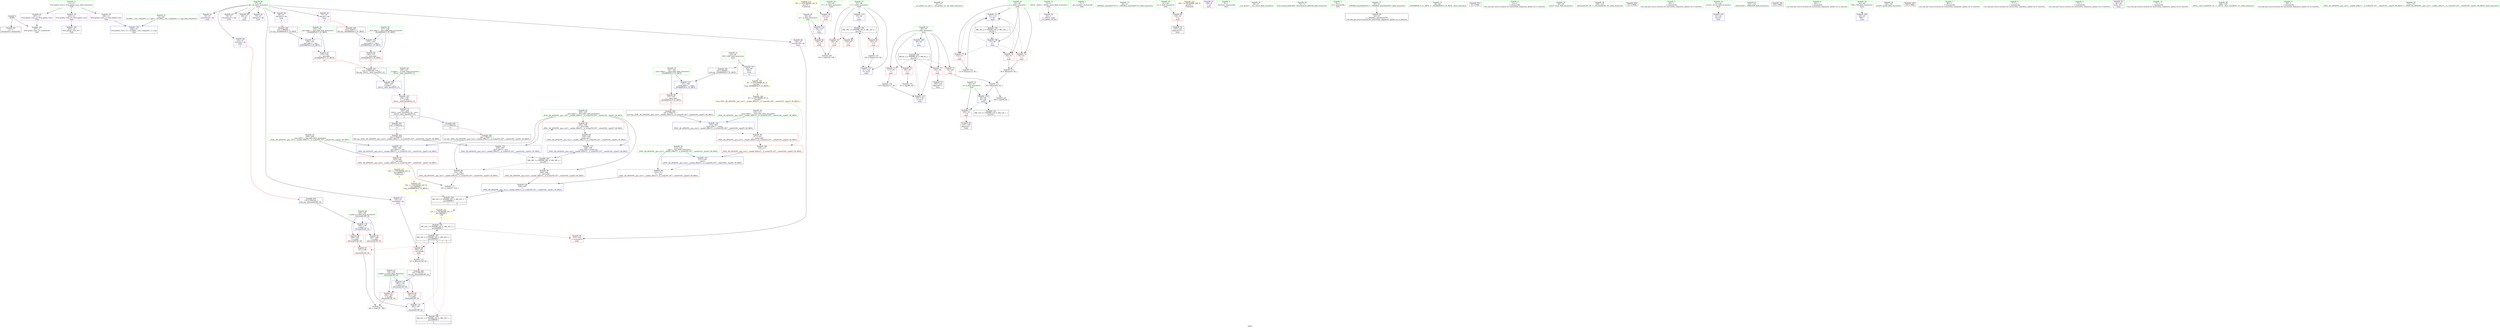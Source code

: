 digraph "SVFG" {
	label="SVFG";

	Node0x555bc9204d30 [shape=record,color=grey,label="{NodeID: 0\nNullPtr}"];
	Node0x555bc9204d30 -> Node0x555bc921e8a0[style=solid];
	Node0x555bc9204d30 -> Node0x555bc921e770[style=solid];
	Node0x555bc9241ae0 [shape=record,color=black,label="{NodeID: 263\n204 = PHI(171, )\n1st arg _ZSt8__fill_aIPiiEN9__gnu_cxx11__enable_ifIXsr11__is_scalarIT0_EE7__valueEvE6__typeET_S6_RKS3_ }"];
	Node0x555bc9241ae0 -> Node0x555bc9223770[style=solid];
	Node0x555bc9227010 [shape=record,color=grey,label="{NodeID: 180\n130 = cmp(128, 129, )\n}"];
	Node0x555bc921e160 [shape=record,color=red,label="{NodeID: 97\n222\<--208\n\<--__last.addr\n_ZSt8__fill_aIPiiEN9__gnu_cxx11__enable_ifIXsr11__is_scalarIT0_EE7__valueEvE6__typeET_S6_RKS3_\n}"];
	Node0x555bc921e160 -> Node0x555bc9226b90[style=solid];
	Node0x555bc921ba70 [shape=record,color=green,label="{NodeID: 14\n16\<--17\n__cxx_global_var_init\<--__cxx_global_var_init_field_insensitive\n}"];
	Node0x555bc9221ab0 [shape=record,color=yellow,style=double,label="{NodeID: 194\n6V_1 = ENCHI(MR_6V_0)\npts\{46 \}\nFun[_ZSt4fillIPiiEvT_S1_RKT0_]|{<s0>11}}"];
	Node0x555bc9221ab0:s0 -> Node0x555bc9221e30[style=dashed,color=red];
	Node0x555bc921dd30 [shape=record,color=blue,label="{NodeID: 111\n51\<--113\nj\<--inc\nmain\n}"];
	Node0x555bc921dd30 -> Node0x555bc921feb0[style=dashed];
	Node0x555bc921dd30 -> Node0x555bc921ff80[style=dashed];
	Node0x555bc921dd30 -> Node0x555bc9220050[style=dashed];
	Node0x555bc921dd30 -> Node0x555bc921dd30[style=dashed];
	Node0x555bc921dd30 -> Node0x555bc922f4a0[style=dashed];
	Node0x555bc921c6c0 [shape=record,color=green,label="{NodeID: 28\n59\<--60\n_b\<--_b_field_insensitive\nmain\n}"];
	Node0x555bc921c6c0 -> Node0x555bc9220530[style=solid];
	Node0x555bc921c6c0 -> Node0x555bc921dfa0[style=solid];
	Node0x555bc9223910 [shape=record,color=blue,label="{NodeID: 125\n212\<--218\n__tmp\<--\n_ZSt8__fill_aIPiiEN9__gnu_cxx11__enable_ifIXsr11__is_scalarIT0_EE7__valueEvE6__typeET_S6_RKS3_\n}"];
	Node0x555bc9223910 -> Node0x555bc921e300[style=dashed];
	Node0x555bc921d370 [shape=record,color=green,label="{NodeID: 42\n206\<--207\n__first.addr\<--__first.addr_field_insensitive\n_ZSt8__fill_aIPiiEN9__gnu_cxx11__enable_ifIXsr11__is_scalarIT0_EE7__valueEvE6__typeET_S6_RKS3_\n}"];
	Node0x555bc921d370 -> Node0x555bc9220ef0[style=solid];
	Node0x555bc921d370 -> Node0x555bc9220fc0[style=solid];
	Node0x555bc921d370 -> Node0x555bc921e090[style=solid];
	Node0x555bc921d370 -> Node0x555bc92236a0[style=solid];
	Node0x555bc921d370 -> Node0x555bc9223ab0[style=solid];
	Node0x555bc921ef80 [shape=record,color=purple,label="{NodeID: 56\n22\<--4\n\<--_ZStL8__ioinit\n__cxx_global_var_init\n}"];
	Node0x555bc921fb70 [shape=record,color=red,label="{NodeID: 70\n86\<--49\n\<--i\nmain\n}"];
	Node0x555bc921fb70 -> Node0x555bc9226d10[style=solid];
	Node0x555bc92206d0 [shape=record,color=red,label="{NodeID: 84\n106\<--105\n\<--arrayidx8\nmain\n}"];
	Node0x555bc92206d0 -> Node0x555bc9226410[style=solid];
	Node0x555bc921a6a0 [shape=record,color=green,label="{NodeID: 1\n7\<--1\n__dso_handle\<--dummyObj\nGlob }"];
	Node0x555bc9241c20 [shape=record,color=black,label="{NodeID: 264\n205 = PHI(172, )\n2nd arg _ZSt8__fill_aIPiiEN9__gnu_cxx11__enable_ifIXsr11__is_scalarIT0_EE7__valueEvE6__typeET_S6_RKS3_ }"];
	Node0x555bc9241c20 -> Node0x555bc9223840[style=solid];
	Node0x555bc9227190 [shape=record,color=grey,label="{NodeID: 181\n98 = cmp(96, 66, )\n}"];
	Node0x555bc921e230 [shape=record,color=red,label="{NodeID: 98\n217\<--210\n\<--__value.addr\n_ZSt8__fill_aIPiiEN9__gnu_cxx11__enable_ifIXsr11__is_scalarIT0_EE7__valueEvE6__typeET_S6_RKS3_\n}"];
	Node0x555bc921e230 -> Node0x555bc921e3d0[style=solid];
	Node0x555bc921bb70 [shape=record,color=green,label="{NodeID: 15\n20\<--21\n_ZNSt8ios_base4InitC1Ev\<--_ZNSt8ios_base4InitC1Ev_field_insensitive\n}"];
	Node0x555bc921de00 [shape=record,color=blue,label="{NodeID: 112\n49\<--118\ni\<--inc11\nmain\n}"];
	Node0x555bc921de00 -> Node0x555bc922efa0[style=dashed];
	Node0x555bc921c790 [shape=record,color=green,label="{NodeID: 29\n61\<--62\nn\<--n_field_insensitive\nmain\n}"];
	Node0x555bc921c790 -> Node0x555bc9220600[style=solid];
	Node0x555bc92239e0 [shape=record,color=blue,label="{NodeID: 126\n226\<--225\n\<--\n_ZSt8__fill_aIPiiEN9__gnu_cxx11__enable_ifIXsr11__is_scalarIT0_EE7__valueEvE6__typeET_S6_RKS3_\n}"];
	Node0x555bc92239e0 -> Node0x555bc922d6a0[style=dashed];
	Node0x555bc921d440 [shape=record,color=green,label="{NodeID: 43\n208\<--209\n__last.addr\<--__last.addr_field_insensitive\n_ZSt8__fill_aIPiiEN9__gnu_cxx11__enable_ifIXsr11__is_scalarIT0_EE7__valueEvE6__typeET_S6_RKS3_\n}"];
	Node0x555bc921d440 -> Node0x555bc921e160[style=solid];
	Node0x555bc921d440 -> Node0x555bc9223770[style=solid];
	Node0x555bc921f050 [shape=record,color=purple,label="{NodeID: 57\n138\<--9\n\<--.str\nmain\n}"];
	Node0x555bc921fc40 [shape=record,color=red,label="{NodeID: 71\n92\<--49\n\<--i\nmain\n}"];
	Node0x555bc921fc40 -> Node0x555bc9226290[style=solid];
	Node0x555bc92207a0 [shape=record,color=red,label="{NodeID: 85\n137\<--136\n\<--arrayidx18\nmain\n}"];
	Node0x555bc921ab70 [shape=record,color=green,label="{NodeID: 2\n8\<--1\n_ZSt3cin\<--dummyObj\nGlob }"];
	Node0x555bc9241d60 [shape=record,color=black,label="{NodeID: 265\n178 = PHI(102, )\n0th arg _Z4cminIiEvRT_S0_ }"];
	Node0x555bc9241d60 -> Node0x555bc9223430[style=solid];
	Node0x555bc922cca0 [shape=record,color=black,label="{NodeID: 182\nMR_16V_3 = PHI(MR_16V_4, MR_16V_2, )\npts\{58 \}\n}"];
	Node0x555bc922cca0 -> Node0x555bc92202c0[style=dashed];
	Node0x555bc922cca0 -> Node0x555bc9220390[style=dashed];
	Node0x555bc922cca0 -> Node0x555bc9220460[style=dashed];
	Node0x555bc922cca0 -> Node0x555bc92230f0[style=dashed];
	Node0x555bc921e300 [shape=record,color=red,label="{NodeID: 99\n225\<--212\n\<--__tmp\n_ZSt8__fill_aIPiiEN9__gnu_cxx11__enable_ifIXsr11__is_scalarIT0_EE7__valueEvE6__typeET_S6_RKS3_\n}"];
	Node0x555bc921e300 -> Node0x555bc92239e0[style=solid];
	Node0x555bc921bc70 [shape=record,color=green,label="{NodeID: 16\n26\<--27\n__cxa_atexit\<--__cxa_atexit_field_insensitive\n}"];
	Node0x555bc921ded0 [shape=record,color=blue,label="{NodeID: 113\n57\<--90\nT\<--\nmain\n}"];
	Node0x555bc921ded0 -> Node0x555bc922cca0[style=dashed];
	Node0x555bc921c860 [shape=record,color=green,label="{NodeID: 30\n74\<--75\nllvm.memset.p0i8.i64\<--llvm.memset.p0i8.i64_field_insensitive\n}"];
	Node0x555bc9223ab0 [shape=record,color=blue,label="{NodeID: 127\n206\<--230\n__first.addr\<--incdec.ptr\n_ZSt8__fill_aIPiiEN9__gnu_cxx11__enable_ifIXsr11__is_scalarIT0_EE7__valueEvE6__typeET_S6_RKS3_\n}"];
	Node0x555bc9223ab0 -> Node0x555bc922d1a0[style=dashed];
	Node0x555bc921d510 [shape=record,color=green,label="{NodeID: 44\n210\<--211\n__value.addr\<--__value.addr_field_insensitive\n_ZSt8__fill_aIPiiEN9__gnu_cxx11__enable_ifIXsr11__is_scalarIT0_EE7__valueEvE6__typeET_S6_RKS3_\n}"];
	Node0x555bc921d510 -> Node0x555bc921e230[style=solid];
	Node0x555bc921d510 -> Node0x555bc9223840[style=solid];
	Node0x555bc921f120 [shape=record,color=purple,label="{NodeID: 58\n245\<--11\nllvm.global_ctors_0\<--llvm.global_ctors\nGlob }"];
	Node0x555bc921f120 -> Node0x555bc921e570[style=solid];
	Node0x555bc921fd10 [shape=record,color=red,label="{NodeID: 72\n103\<--49\n\<--i\nmain\n}"];
	Node0x555bc921fd10 -> Node0x555bc921ed10[style=solid];
	Node0x555bc92367f0 [shape=record,color=yellow,style=double,label="{NodeID: 252\n22V_2 = CSCHI(MR_22V_1)\npts\{480000 \}\nCS[]|{<s0>4}}"];
	Node0x555bc92367f0:s0 -> Node0x555bc92214a0[style=dashed,color=blue];
	Node0x555bc9220870 [shape=record,color=red,label="{NodeID: 86\n166\<--157\n\<--__first.addr\n_ZSt4fillIPiiEvT_S1_RKT0_\n|{<s0>9}}"];
	Node0x555bc9220870:s0 -> Node0x555bc9241fe0[style=solid,color=red];
	Node0x555bc921a960 [shape=record,color=green,label="{NodeID: 3\n9\<--1\n.str\<--dummyObj\nGlob }"];
	Node0x555bc9241ea0 [shape=record,color=black,label="{NodeID: 266\n179 = PHI(107, )\n1st arg _Z4cminIiEvRT_S0_ }"];
	Node0x555bc9241ea0 -> Node0x555bc9223500[style=solid];
	Node0x555bc922d1a0 [shape=record,color=black,label="{NodeID: 183\nMR_38V_3 = PHI(MR_38V_4, MR_38V_2, )\npts\{207 \}\n}"];
	Node0x555bc922d1a0 -> Node0x555bc9220ef0[style=dashed];
	Node0x555bc922d1a0 -> Node0x555bc9220fc0[style=dashed];
	Node0x555bc922d1a0 -> Node0x555bc921e090[style=dashed];
	Node0x555bc922d1a0 -> Node0x555bc9223ab0[style=dashed];
	Node0x555bc921e3d0 [shape=record,color=red,label="{NodeID: 100\n218\<--217\n\<--\n_ZSt8__fill_aIPiiEN9__gnu_cxx11__enable_ifIXsr11__is_scalarIT0_EE7__valueEvE6__typeET_S6_RKS3_\n}"];
	Node0x555bc921e3d0 -> Node0x555bc9223910[style=solid];
	Node0x555bc921bd70 [shape=record,color=green,label="{NodeID: 17\n25\<--31\n_ZNSt8ios_base4InitD1Ev\<--_ZNSt8ios_base4InitD1Ev_field_insensitive\n}"];
	Node0x555bc921bd70 -> Node0x555bc921e9a0[style=solid];
	Node0x555bc9221d50 [shape=record,color=yellow,style=double,label="{NodeID: 197\n22V_1 = ENCHI(MR_22V_0)\npts\{480000 \}\nFun[_ZSt4fillIPiiEvT_S1_RKT0_]|{<s0>11}}"];
	Node0x555bc9221d50:s0 -> Node0x555bc922d6a0[style=dashed,color=red];
	Node0x555bc921dfa0 [shape=record,color=blue,label="{NodeID: 114\n59\<--125\n_b\<--\nmain\n}"];
	Node0x555bc921dfa0 -> Node0x555bc9220530[style=dashed];
	Node0x555bc921c960 [shape=record,color=green,label="{NodeID: 31\n82\<--83\n_ZSt4fillIPiiEvT_S1_RKT0_\<--_ZSt4fillIPiiEvT_S1_RKT0__field_insensitive\n}"];
	Node0x555bc9223b80 [shape=record,color=blue,label="{NodeID: 128\n236\<--235\n__it.addr\<--__it\n_ZSt12__niter_baseIPiET_S1_\n}"];
	Node0x555bc9223b80 -> Node0x555bc921e4a0[style=dashed];
	Node0x555bc921d5e0 [shape=record,color=green,label="{NodeID: 45\n212\<--213\n__tmp\<--__tmp_field_insensitive\n_ZSt8__fill_aIPiiEN9__gnu_cxx11__enable_ifIXsr11__is_scalarIT0_EE7__valueEvE6__typeET_S6_RKS3_\n}"];
	Node0x555bc921d5e0 -> Node0x555bc921e300[style=solid];
	Node0x555bc921d5e0 -> Node0x555bc9223910[style=solid];
	Node0x555bc921f220 [shape=record,color=purple,label="{NodeID: 59\n246\<--11\nllvm.global_ctors_1\<--llvm.global_ctors\nGlob }"];
	Node0x555bc921f220 -> Node0x555bc921e670[style=solid];
	Node0x555bc921fde0 [shape=record,color=red,label="{NodeID: 73\n117\<--49\n\<--i\nmain\n}"];
	Node0x555bc921fde0 -> Node0x555bc9226a10[style=solid];
	Node0x555bc9240340 [shape=record,color=black,label="{NodeID: 253\n23 = PHI()\n}"];
	Node0x555bc9220940 [shape=record,color=red,label="{NodeID: 87\n170\<--159\n\<--__last.addr\n_ZSt4fillIPiiEvT_S1_RKT0_\n|{<s0>10}}"];
	Node0x555bc9220940:s0 -> Node0x555bc9241fe0[style=solid,color=red];
	Node0x555bc921a9f0 [shape=record,color=green,label="{NodeID: 4\n12\<--1\n\<--dummyObj\nCan only get source location for instruction, argument, global var or function.}"];
	Node0x555bc9241fe0 [shape=record,color=black,label="{NodeID: 267\n235 = PHI(166, 170, )\n0th arg _ZSt12__niter_baseIPiET_S1_ }"];
	Node0x555bc9241fe0 -> Node0x555bc9223b80[style=solid];
	Node0x555bc922d6a0 [shape=record,color=black,label="{NodeID: 184\nMR_22V_2 = PHI(MR_22V_3, MR_22V_1, )\npts\{480000 \}\n|{|<s1>11}}"];
	Node0x555bc922d6a0 -> Node0x555bc92239e0[style=dashed];
	Node0x555bc922d6a0:s1 -> Node0x555bc92367f0[style=dashed,color=blue];
	Node0x555bc921e4a0 [shape=record,color=red,label="{NodeID: 101\n239\<--236\n\<--__it.addr\n_ZSt12__niter_baseIPiET_S1_\n}"];
	Node0x555bc921e4a0 -> Node0x555bc921eeb0[style=solid];
	Node0x555bc921be70 [shape=record,color=green,label="{NodeID: 18\n38\<--39\nmain\<--main_field_insensitive\n}"];
	Node0x555bc9221e30 [shape=record,color=yellow,style=double,label="{NodeID: 198\n6V_1 = ENCHI(MR_6V_0)\npts\{46 \}\nFun[_ZSt8__fill_aIPiiEN9__gnu_cxx11__enable_ifIXsr11__is_scalarIT0_EE7__valueEvE6__typeET_S6_RKS3_]}"];
	Node0x555bc9221e30 -> Node0x555bc921e3d0[style=dashed];
	Node0x555bc92230f0 [shape=record,color=blue,label="{NodeID: 115\n57\<--144\nT\<--inc21\nmain\n}"];
	Node0x555bc92230f0 -> Node0x555bc922cca0[style=dashed];
	Node0x555bc921ca60 [shape=record,color=green,label="{NodeID: 32\n109\<--110\n_Z4cminIiEvRT_S0_\<--_Z4cminIiEvRT_S0__field_insensitive\n}"];
	Node0x555bc921d6b0 [shape=record,color=green,label="{NodeID: 46\n236\<--237\n__it.addr\<--__it.addr_field_insensitive\n_ZSt12__niter_baseIPiET_S1_\n}"];
	Node0x555bc921d6b0 -> Node0x555bc921e4a0[style=solid];
	Node0x555bc921d6b0 -> Node0x555bc9223b80[style=solid];
	Node0x555bc921f320 [shape=record,color=purple,label="{NodeID: 60\n247\<--11\nllvm.global_ctors_2\<--llvm.global_ctors\nGlob }"];
	Node0x555bc921f320 -> Node0x555bc921e770[style=solid];
	Node0x555bc921feb0 [shape=record,color=red,label="{NodeID: 74\n93\<--51\n\<--j\nmain\n}"];
	Node0x555bc921feb0 -> Node0x555bc9226590[style=solid];
	Node0x555bc923ef60 [shape=record,color=black,label="{NodeID: 254\n121 = PHI()\n}"];
	Node0x555bc9226290 [shape=record,color=grey,label="{NodeID: 171\n96 = Binary(92, 95, )\n}"];
	Node0x555bc9226290 -> Node0x555bc921dc60[style=solid];
	Node0x555bc9226290 -> Node0x555bc9227190[style=solid];
	Node0x555bc9220a10 [shape=record,color=red,label="{NodeID: 88\n172\<--161\n\<--__value.addr\n_ZSt4fillIPiiEvT_S1_RKT0_\n|{<s0>11}}"];
	Node0x555bc9220a10:s0 -> Node0x555bc9241c20[style=solid,color=red];
	Node0x555bc921b420 [shape=record,color=green,label="{NodeID: 5\n64\<--1\n\<--dummyObj\nCan only get source location for instruction, argument, global var or function.}"];
	Node0x555bc921e570 [shape=record,color=blue,label="{NodeID: 102\n245\<--12\nllvm.global_ctors_0\<--\nGlob }"];
	Node0x555bc921bf70 [shape=record,color=green,label="{NodeID: 19\n41\<--42\nretval\<--retval_field_insensitive\nmain\n}"];
	Node0x555bc921bf70 -> Node0x555bc921d850[style=solid];
	Node0x555bc92231c0 [shape=record,color=blue,label="{NodeID: 116\n157\<--154\n__first.addr\<--__first\n_ZSt4fillIPiiEvT_S1_RKT0_\n}"];
	Node0x555bc92231c0 -> Node0x555bc9220870[style=dashed];
	Node0x555bc921cb60 [shape=record,color=green,label="{NodeID: 33\n122\<--123\n_ZNSirsERi\<--_ZNSirsERi_field_insensitive\n}"];
	Node0x555bc9233820 [shape=record,color=yellow,style=double,label="{NodeID: 213\n14V_1 = ENCHI(MR_14V_0)\npts\{56 \}\nFun[main]}"];
	Node0x555bc9233820 -> Node0x555bc92201f0[style=dashed];
	Node0x555bc921d780 [shape=record,color=green,label="{NodeID: 47\n13\<--241\n_GLOBAL__sub_I_Anjupiter_3_1.cpp\<--_GLOBAL__sub_I_Anjupiter_3_1.cpp_field_insensitive\n}"];
	Node0x555bc921d780 -> Node0x555bc921e670[style=solid];
	Node0x555bc921f420 [shape=record,color=purple,label="{NodeID: 61\n76\<--47\narraydecay\<--dp\nmain\n}"];
	Node0x555bc921ff80 [shape=record,color=red,label="{NodeID: 75\n94\<--51\n\<--j\nmain\n}"];
	Node0x555bc921ff80 -> Node0x555bc9226590[style=solid];
	Node0x555bc923f060 [shape=record,color=black,label="{NodeID: 255\n132 = PHI()\n}"];
	Node0x555bc9226410 [shape=record,color=grey,label="{NodeID: 172\n107 = Binary(106, 90, )\n|{<s0>5}}"];
	Node0x555bc9226410:s0 -> Node0x555bc9241ea0[style=solid,color=red];
	Node0x555bc9220ae0 [shape=record,color=red,label="{NodeID: 89\n186\<--180\n\<--a.addr\n_Z4cminIiEvRT_S0_\n}"];
	Node0x555bc9220ae0 -> Node0x555bc9220e20[style=solid];
	Node0x555bc921b4b0 [shape=record,color=green,label="{NodeID: 6\n66\<--1\n\<--dummyObj\nCan only get source location for instruction, argument, global var or function.}"];
	Node0x555bc921e670 [shape=record,color=blue,label="{NodeID: 103\n246\<--13\nllvm.global_ctors_1\<--_GLOBAL__sub_I_Anjupiter_3_1.cpp\nGlob }"];
	Node0x555bc921c040 [shape=record,color=green,label="{NodeID: 20\n43\<--44\nMX\<--MX_field_insensitive\nmain\n}"];
	Node0x555bc921c040 -> Node0x555bc921d920[style=solid];
	Node0x555bc9223290 [shape=record,color=blue,label="{NodeID: 117\n159\<--155\n__last.addr\<--__last\n_ZSt4fillIPiiEvT_S1_RKT0_\n}"];
	Node0x555bc9223290 -> Node0x555bc9220940[style=dashed];
	Node0x555bc921cc60 [shape=record,color=green,label="{NodeID: 34\n140\<--141\nprintf\<--printf_field_insensitive\n}"];
	Node0x555bc921e8a0 [shape=record,color=black,label="{NodeID: 48\n2\<--3\ndummyVal\<--dummyVal\n}"];
	Node0x555bc921f4f0 [shape=record,color=purple,label="{NodeID: 62\n77\<--47\nadd.ptr\<--dp\nmain\n|{<s0>4}}"];
	Node0x555bc921f4f0:s0 -> Node0x555bc9241650[style=solid,color=red];
	Node0x555bc9220050 [shape=record,color=red,label="{NodeID: 76\n112\<--51\n\<--j\nmain\n}"];
	Node0x555bc9220050 -> Node0x555bc9226710[style=solid];
	Node0x555bc923f160 [shape=record,color=black,label="{NodeID: 256\n139 = PHI()\n}"];
	Node0x555bc9226590 [shape=record,color=grey,label="{NodeID: 173\n95 = Binary(93, 94, )\n}"];
	Node0x555bc9226590 -> Node0x555bc9226290[style=solid];
	Node0x555bc9220bb0 [shape=record,color=red,label="{NodeID: 90\n192\<--180\n\<--a.addr\n_Z4cminIiEvRT_S0_\n}"];
	Node0x555bc9220bb0 -> Node0x555bc92235d0[style=solid];
	Node0x555bc921b540 [shape=record,color=green,label="{NodeID: 7\n68\<--1\n\<--dummyObj\nCan only get source location for instruction, argument, global var or function.}"];
	Node0x555bc922e5a0 [shape=record,color=black,label="{NodeID: 187\nMR_22V_4 = PHI(MR_22V_5, MR_22V_3, )\npts\{480000 \}\n|{|<s2>5|<s3>5|<s4>5}}"];
	Node0x555bc922e5a0 -> Node0x555bc92206d0[style=dashed];
	Node0x555bc922e5a0 -> Node0x555bc92214a0[style=dashed];
	Node0x555bc922e5a0:s2 -> Node0x555bc9220e20[style=dashed,color=red];
	Node0x555bc922e5a0:s3 -> Node0x555bc92235d0[style=dashed,color=red];
	Node0x555bc922e5a0:s4 -> Node0x555bc922eaa0[style=dashed,color=red];
	Node0x555bc921e770 [shape=record,color=blue, style = dotted,label="{NodeID: 104\n247\<--3\nllvm.global_ctors_2\<--dummyVal\nGlob }"];
	Node0x555bc921c110 [shape=record,color=green,label="{NodeID: 21\n45\<--46\nINF\<--INF_field_insensitive\nmain\n|{|<s1>4}}"];
	Node0x555bc921c110 -> Node0x555bc921d9f0[style=solid];
	Node0x555bc921c110:s1 -> Node0x555bc9241860[style=solid,color=red];
	Node0x555bc9223360 [shape=record,color=blue,label="{NodeID: 118\n161\<--156\n__value.addr\<--__value\n_ZSt4fillIPiiEvT_S1_RKT0_\n}"];
	Node0x555bc9223360 -> Node0x555bc9220a10[style=dashed];
	Node0x555bc921cd60 [shape=record,color=green,label="{NodeID: 35\n157\<--158\n__first.addr\<--__first.addr_field_insensitive\n_ZSt4fillIPiiEvT_S1_RKT0_\n}"];
	Node0x555bc921cd60 -> Node0x555bc9220870[style=solid];
	Node0x555bc921cd60 -> Node0x555bc92231c0[style=solid];
	Node0x555bc921e9a0 [shape=record,color=black,label="{NodeID: 49\n24\<--25\n\<--_ZNSt8ios_base4InitD1Ev\nCan only get source location for instruction, argument, global var or function.}"];
	Node0x555bc921f5c0 [shape=record,color=purple,label="{NodeID: 63\n78\<--47\narraydecay1\<--dp\nmain\n}"];
	Node0x555bc9220120 [shape=record,color=red,label="{NodeID: 77\n100\<--53\n\<--k\nmain\n}"];
	Node0x555bc9220120 -> Node0x555bc921ec40[style=solid];
	Node0x555bc923f260 [shape=record,color=black,label="{NodeID: 257\n167 = PHI(234, )\n|{<s0>11}}"];
	Node0x555bc923f260:s0 -> Node0x555bc92419a0[style=solid,color=red];
	Node0x555bc9226710 [shape=record,color=grey,label="{NodeID: 174\n113 = Binary(112, 90, )\n}"];
	Node0x555bc9226710 -> Node0x555bc921dd30[style=solid];
	Node0x555bc9220c80 [shape=record,color=red,label="{NodeID: 91\n188\<--182\n\<--b.addr\n_Z4cminIiEvRT_S0_\n}"];
	Node0x555bc9220c80 -> Node0x555bc9226e90[style=solid];
	Node0x555bc921b5d0 [shape=record,color=green,label="{NodeID: 8\n71\<--1\n\<--dummyObj\nCan only get source location for instruction, argument, global var or function.}"];
	Node0x555bc922eaa0 [shape=record,color=black,label="{NodeID: 188\nMR_22V_3 = PHI(MR_22V_2, MR_22V_1, )\npts\{480000 \}\n|{<s0>5}}"];
	Node0x555bc922eaa0:s0 -> Node0x555bc922e5a0[style=dashed,color=blue];
	Node0x555bc921d850 [shape=record,color=blue,label="{NodeID: 105\n41\<--64\nretval\<--\nmain\n}"];
	Node0x555bc921c1e0 [shape=record,color=green,label="{NodeID: 22\n47\<--48\ndp\<--dp_field_insensitive\nmain\n}"];
	Node0x555bc921c1e0 -> Node0x555bc921eaa0[style=solid];
	Node0x555bc921c1e0 -> Node0x555bc921f420[style=solid];
	Node0x555bc921c1e0 -> Node0x555bc921f4f0[style=solid];
	Node0x555bc921c1e0 -> Node0x555bc921f5c0[style=solid];
	Node0x555bc921c1e0 -> Node0x555bc921f690[style=solid];
	Node0x555bc921c1e0 -> Node0x555bc921f760[style=solid];
	Node0x555bc921c1e0 -> Node0x555bc921f830[style=solid];
	Node0x555bc921c1e0 -> Node0x555bc921f900[style=solid];
	Node0x555bc921c1e0 -> Node0x555bc921f9d0[style=solid];
	Node0x555bc9223430 [shape=record,color=blue,label="{NodeID: 119\n180\<--178\na.addr\<--a\n_Z4cminIiEvRT_S0_\n}"];
	Node0x555bc9223430 -> Node0x555bc9220ae0[style=dashed];
	Node0x555bc9223430 -> Node0x555bc9220bb0[style=dashed];
	Node0x555bc921ce30 [shape=record,color=green,label="{NodeID: 36\n159\<--160\n__last.addr\<--__last.addr_field_insensitive\n_ZSt4fillIPiiEvT_S1_RKT0_\n}"];
	Node0x555bc921ce30 -> Node0x555bc9220940[style=solid];
	Node0x555bc921ce30 -> Node0x555bc9223290[style=solid];
	Node0x555bc9233ac0 [shape=record,color=yellow,style=double,label="{NodeID: 216\n20V_1 = ENCHI(MR_20V_0)\npts\{62 \}\nFun[main]}"];
	Node0x555bc9233ac0 -> Node0x555bc9220600[style=dashed];
	Node0x555bc921eaa0 [shape=record,color=black,label="{NodeID: 50\n69\<--47\n\<--dp\nmain\n}"];
	Node0x555bc921f690 [shape=record,color=purple,label="{NodeID: 64\n79\<--47\nadd.ptr2\<--dp\nmain\n}"];
	Node0x555bc92201f0 [shape=record,color=red,label="{NodeID: 78\n125\<--55\n\<--TC\nmain\n}"];
	Node0x555bc92201f0 -> Node0x555bc921dfa0[style=solid];
	Node0x555bc923f450 [shape=record,color=black,label="{NodeID: 258\n171 = PHI(234, )\n|{<s0>11}}"];
	Node0x555bc923f450:s0 -> Node0x555bc9241ae0[style=solid,color=red];
	Node0x555bc9226890 [shape=record,color=grey,label="{NodeID: 175\n144 = Binary(143, 90, )\n}"];
	Node0x555bc9226890 -> Node0x555bc92230f0[style=solid];
	Node0x555bc9220d50 [shape=record,color=red,label="{NodeID: 92\n191\<--182\n\<--b.addr\n_Z4cminIiEvRT_S0_\n}"];
	Node0x555bc9220d50 -> Node0x555bc92235d0[style=solid];
	Node0x555bc921b660 [shape=record,color=green,label="{NodeID: 9\n72\<--1\n\<--dummyObj\nCan only get source location for instruction, argument, global var or function.}"];
	Node0x555bc922efa0 [shape=record,color=black,label="{NodeID: 189\nMR_8V_3 = PHI(MR_8V_4, MR_8V_2, )\npts\{50 \}\n}"];
	Node0x555bc922efa0 -> Node0x555bc921fb70[style=dashed];
	Node0x555bc922efa0 -> Node0x555bc921fc40[style=dashed];
	Node0x555bc922efa0 -> Node0x555bc921fd10[style=dashed];
	Node0x555bc922efa0 -> Node0x555bc921fde0[style=dashed];
	Node0x555bc922efa0 -> Node0x555bc921de00[style=dashed];
	Node0x555bc921d920 [shape=record,color=blue,label="{NodeID: 106\n43\<--66\nMX\<--\nmain\n}"];
	Node0x555bc921c2b0 [shape=record,color=green,label="{NodeID: 23\n49\<--50\ni\<--i_field_insensitive\nmain\n}"];
	Node0x555bc921c2b0 -> Node0x555bc921fb70[style=solid];
	Node0x555bc921c2b0 -> Node0x555bc921fc40[style=solid];
	Node0x555bc921c2b0 -> Node0x555bc921fd10[style=solid];
	Node0x555bc921c2b0 -> Node0x555bc921fde0[style=solid];
	Node0x555bc921c2b0 -> Node0x555bc921dac0[style=solid];
	Node0x555bc921c2b0 -> Node0x555bc921de00[style=solid];
	Node0x555bc9223500 [shape=record,color=blue,label="{NodeID: 120\n182\<--179\nb.addr\<--b\n_Z4cminIiEvRT_S0_\n}"];
	Node0x555bc9223500 -> Node0x555bc9220c80[style=dashed];
	Node0x555bc9223500 -> Node0x555bc9220d50[style=dashed];
	Node0x555bc921cf00 [shape=record,color=green,label="{NodeID: 37\n161\<--162\n__value.addr\<--__value.addr_field_insensitive\n_ZSt4fillIPiiEvT_S1_RKT0_\n}"];
	Node0x555bc921cf00 -> Node0x555bc9220a10[style=solid];
	Node0x555bc921cf00 -> Node0x555bc9223360[style=solid];
	Node0x555bc9233ba0 [shape=record,color=yellow,style=double,label="{NodeID: 217\n22V_1 = ENCHI(MR_22V_0)\npts\{480000 \}\nFun[main]|{<s0>4}}"];
	Node0x555bc9233ba0:s0 -> Node0x555bc9221d50[style=dashed,color=red];
	Node0x555bc921eb70 [shape=record,color=black,label="{NodeID: 51\n40\<--64\nmain_ret\<--\nmain\n}"];
	Node0x555bc921f760 [shape=record,color=purple,label="{NodeID: 65\n80\<--47\nadd.ptr3\<--dp\nmain\n|{<s0>4}}"];
	Node0x555bc921f760:s0 -> Node0x555bc9241720[style=solid,color=red];
	Node0x555bc92202c0 [shape=record,color=red,label="{NodeID: 79\n128\<--57\n\<--T\nmain\n}"];
	Node0x555bc92202c0 -> Node0x555bc9227010[style=solid];
	Node0x555bc9241650 [shape=record,color=black,label="{NodeID: 259\n154 = PHI(77, )\n0th arg _ZSt4fillIPiiEvT_S1_RKT0_ }"];
	Node0x555bc9241650 -> Node0x555bc92231c0[style=solid];
	Node0x555bc9226a10 [shape=record,color=grey,label="{NodeID: 176\n118 = Binary(117, 90, )\n}"];
	Node0x555bc9226a10 -> Node0x555bc921de00[style=solid];
	Node0x555bc9220e20 [shape=record,color=red,label="{NodeID: 93\n187\<--186\n\<--\n_Z4cminIiEvRT_S0_\n}"];
	Node0x555bc9220e20 -> Node0x555bc9226e90[style=solid];
	Node0x555bc921b6f0 [shape=record,color=green,label="{NodeID: 10\n73\<--1\n\<--dummyObj\nCan only get source location for instruction, argument, global var or function.}"];
	Node0x555bc922f4a0 [shape=record,color=black,label="{NodeID: 190\nMR_10V_2 = PHI(MR_10V_4, MR_10V_1, )\npts\{52 \}\n}"];
	Node0x555bc922f4a0 -> Node0x555bc921db90[style=dashed];
	Node0x555bc921d9f0 [shape=record,color=blue,label="{NodeID: 107\n45\<--68\nINF\<--\nmain\n|{<s0>4}}"];
	Node0x555bc921d9f0:s0 -> Node0x555bc9221ab0[style=dashed,color=red];
	Node0x555bc921c380 [shape=record,color=green,label="{NodeID: 24\n51\<--52\nj\<--j_field_insensitive\nmain\n}"];
	Node0x555bc921c380 -> Node0x555bc921feb0[style=solid];
	Node0x555bc921c380 -> Node0x555bc921ff80[style=solid];
	Node0x555bc921c380 -> Node0x555bc9220050[style=solid];
	Node0x555bc921c380 -> Node0x555bc921db90[style=solid];
	Node0x555bc921c380 -> Node0x555bc921dd30[style=solid];
	Node0x555bc92235d0 [shape=record,color=blue,label="{NodeID: 121\n192\<--191\n\<--\n_Z4cminIiEvRT_S0_\n}"];
	Node0x555bc92235d0 -> Node0x555bc922eaa0[style=dashed];
	Node0x555bc921cfd0 [shape=record,color=green,label="{NodeID: 38\n168\<--169\n_ZSt12__niter_baseIPiET_S1_\<--_ZSt12__niter_baseIPiET_S1__field_insensitive\n}"];
	Node0x555bc921ec40 [shape=record,color=black,label="{NodeID: 52\n101\<--100\nidxprom\<--\nmain\n}"];
	Node0x555bc921f830 [shape=record,color=purple,label="{NodeID: 66\n102\<--47\narrayidx\<--dp\nmain\n|{<s0>5}}"];
	Node0x555bc921f830:s0 -> Node0x555bc9241d60[style=solid,color=red];
	Node0x555bc9220390 [shape=record,color=red,label="{NodeID: 80\n133\<--57\n\<--T\nmain\n}"];
	Node0x555bc9241720 [shape=record,color=black,label="{NodeID: 260\n155 = PHI(80, )\n1st arg _ZSt4fillIPiiEvT_S1_RKT0_ }"];
	Node0x555bc9241720 -> Node0x555bc9223290[style=solid];
	Node0x555bc9226b90 [shape=record,color=grey,label="{NodeID: 177\n223 = cmp(221, 222, )\n}"];
	Node0x555bc9220ef0 [shape=record,color=red,label="{NodeID: 94\n221\<--206\n\<--__first.addr\n_ZSt8__fill_aIPiiEN9__gnu_cxx11__enable_ifIXsr11__is_scalarIT0_EE7__valueEvE6__typeET_S6_RKS3_\n}"];
	Node0x555bc9220ef0 -> Node0x555bc9226b90[style=solid];
	Node0x555bc921b7b0 [shape=record,color=green,label="{NodeID: 11\n90\<--1\n\<--dummyObj\nCan only get source location for instruction, argument, global var or function.}"];
	Node0x555bc922f9a0 [shape=record,color=black,label="{NodeID: 191\nMR_12V_2 = PHI(MR_12V_4, MR_12V_1, )\npts\{54 \}\n}"];
	Node0x555bc922f9a0 -> Node0x555bc921dc60[style=dashed];
	Node0x555bc921dac0 [shape=record,color=blue,label="{NodeID: 108\n49\<--64\ni\<--\nmain\n}"];
	Node0x555bc921dac0 -> Node0x555bc922efa0[style=dashed];
	Node0x555bc921c450 [shape=record,color=green,label="{NodeID: 25\n53\<--54\nk\<--k_field_insensitive\nmain\n}"];
	Node0x555bc921c450 -> Node0x555bc9220120[style=solid];
	Node0x555bc921c450 -> Node0x555bc921dc60[style=solid];
	Node0x555bc92236a0 [shape=record,color=blue,label="{NodeID: 122\n206\<--203\n__first.addr\<--__first\n_ZSt8__fill_aIPiiEN9__gnu_cxx11__enable_ifIXsr11__is_scalarIT0_EE7__valueEvE6__typeET_S6_RKS3_\n}"];
	Node0x555bc92236a0 -> Node0x555bc922d1a0[style=dashed];
	Node0x555bc921d0d0 [shape=record,color=green,label="{NodeID: 39\n174\<--175\n_ZSt8__fill_aIPiiEN9__gnu_cxx11__enable_ifIXsr11__is_scalarIT0_EE7__valueEvE6__typeET_S6_RKS3_\<--_ZSt8__fill_aIPiiEN9__gnu_cxx11__enable_ifIXsr11__is_scalarIT0_EE7__valueEvE6__typeET_S6_RKS3__field_insensitive\n}"];
	Node0x555bc921ed10 [shape=record,color=black,label="{NodeID: 53\n104\<--103\nidxprom7\<--\nmain\n}"];
	Node0x555bc921f900 [shape=record,color=purple,label="{NodeID: 67\n105\<--47\narrayidx8\<--dp\nmain\n}"];
	Node0x555bc921f900 -> Node0x555bc92206d0[style=solid];
	Node0x555bc9220460 [shape=record,color=red,label="{NodeID: 81\n143\<--57\n\<--T\nmain\n}"];
	Node0x555bc9220460 -> Node0x555bc9226890[style=solid];
	Node0x555bc9241860 [shape=record,color=black,label="{NodeID: 261\n156 = PHI(45, )\n2nd arg _ZSt4fillIPiiEvT_S1_RKT0_ }"];
	Node0x555bc9241860 -> Node0x555bc9223360[style=solid];
	Node0x555bc9226d10 [shape=record,color=grey,label="{NodeID: 178\n87 = cmp(86, 66, )\n}"];
	Node0x555bc9220fc0 [shape=record,color=red,label="{NodeID: 95\n226\<--206\n\<--__first.addr\n_ZSt8__fill_aIPiiEN9__gnu_cxx11__enable_ifIXsr11__is_scalarIT0_EE7__valueEvE6__typeET_S6_RKS3_\n}"];
	Node0x555bc9220fc0 -> Node0x555bc92239e0[style=solid];
	Node0x555bc921b870 [shape=record,color=green,label="{NodeID: 12\n4\<--6\n_ZStL8__ioinit\<--_ZStL8__ioinit_field_insensitive\nGlob }"];
	Node0x555bc921b870 -> Node0x555bc921ef80[style=solid];
	Node0x555bc92214a0 [shape=record,color=black,label="{NodeID: 192\nMR_22V_3 = PHI(MR_22V_4, MR_22V_2, )\npts\{480000 \}\n}"];
	Node0x555bc92214a0 -> Node0x555bc92207a0[style=dashed];
	Node0x555bc92214a0 -> Node0x555bc922e5a0[style=dashed];
	Node0x555bc921db90 [shape=record,color=blue,label="{NodeID: 109\n51\<--90\nj\<--\nmain\n}"];
	Node0x555bc921db90 -> Node0x555bc921feb0[style=dashed];
	Node0x555bc921db90 -> Node0x555bc921ff80[style=dashed];
	Node0x555bc921db90 -> Node0x555bc9220050[style=dashed];
	Node0x555bc921db90 -> Node0x555bc921dd30[style=dashed];
	Node0x555bc921db90 -> Node0x555bc922f4a0[style=dashed];
	Node0x555bc921c520 [shape=record,color=green,label="{NodeID: 26\n55\<--56\nTC\<--TC_field_insensitive\nmain\n}"];
	Node0x555bc921c520 -> Node0x555bc92201f0[style=solid];
	Node0x555bc9223770 [shape=record,color=blue,label="{NodeID: 123\n208\<--204\n__last.addr\<--__last\n_ZSt8__fill_aIPiiEN9__gnu_cxx11__enable_ifIXsr11__is_scalarIT0_EE7__valueEvE6__typeET_S6_RKS3_\n}"];
	Node0x555bc9223770 -> Node0x555bc921e160[style=dashed];
	Node0x555bc921d1d0 [shape=record,color=green,label="{NodeID: 40\n180\<--181\na.addr\<--a.addr_field_insensitive\n_Z4cminIiEvRT_S0_\n}"];
	Node0x555bc921d1d0 -> Node0x555bc9220ae0[style=solid];
	Node0x555bc921d1d0 -> Node0x555bc9220bb0[style=solid];
	Node0x555bc921d1d0 -> Node0x555bc9223430[style=solid];
	Node0x555bc921ede0 [shape=record,color=black,label="{NodeID: 54\n135\<--134\nidxprom17\<--\nmain\n}"];
	Node0x555bc921f9d0 [shape=record,color=purple,label="{NodeID: 68\n136\<--47\narrayidx18\<--dp\nmain\n}"];
	Node0x555bc921f9d0 -> Node0x555bc92207a0[style=solid];
	Node0x555bc9220530 [shape=record,color=red,label="{NodeID: 82\n129\<--59\n\<--_b\nmain\n}"];
	Node0x555bc9220530 -> Node0x555bc9227010[style=solid];
	Node0x555bc92419a0 [shape=record,color=black,label="{NodeID: 262\n203 = PHI(167, )\n0th arg _ZSt8__fill_aIPiiEN9__gnu_cxx11__enable_ifIXsr11__is_scalarIT0_EE7__valueEvE6__typeET_S6_RKS3_ }"];
	Node0x555bc92419a0 -> Node0x555bc92236a0[style=solid];
	Node0x555bc9226e90 [shape=record,color=grey,label="{NodeID: 179\n189 = cmp(187, 188, )\n}"];
	Node0x555bc921e090 [shape=record,color=red,label="{NodeID: 96\n229\<--206\n\<--__first.addr\n_ZSt8__fill_aIPiiEN9__gnu_cxx11__enable_ifIXsr11__is_scalarIT0_EE7__valueEvE6__typeET_S6_RKS3_\n}"];
	Node0x555bc921e090 -> Node0x555bc921faa0[style=solid];
	Node0x555bc921b970 [shape=record,color=green,label="{NodeID: 13\n11\<--15\nllvm.global_ctors\<--llvm.global_ctors_field_insensitive\nGlob }"];
	Node0x555bc921b970 -> Node0x555bc921f120[style=solid];
	Node0x555bc921b970 -> Node0x555bc921f220[style=solid];
	Node0x555bc921b970 -> Node0x555bc921f320[style=solid];
	Node0x555bc921dc60 [shape=record,color=blue,label="{NodeID: 110\n53\<--96\nk\<--add\nmain\n}"];
	Node0x555bc921dc60 -> Node0x555bc9220120[style=dashed];
	Node0x555bc921dc60 -> Node0x555bc921dc60[style=dashed];
	Node0x555bc921dc60 -> Node0x555bc922f9a0[style=dashed];
	Node0x555bc921c5f0 [shape=record,color=green,label="{NodeID: 27\n57\<--58\nT\<--T_field_insensitive\nmain\n}"];
	Node0x555bc921c5f0 -> Node0x555bc92202c0[style=solid];
	Node0x555bc921c5f0 -> Node0x555bc9220390[style=solid];
	Node0x555bc921c5f0 -> Node0x555bc9220460[style=solid];
	Node0x555bc921c5f0 -> Node0x555bc921ded0[style=solid];
	Node0x555bc921c5f0 -> Node0x555bc92230f0[style=solid];
	Node0x555bc9223840 [shape=record,color=blue,label="{NodeID: 124\n210\<--205\n__value.addr\<--__value\n_ZSt8__fill_aIPiiEN9__gnu_cxx11__enable_ifIXsr11__is_scalarIT0_EE7__valueEvE6__typeET_S6_RKS3_\n}"];
	Node0x555bc9223840 -> Node0x555bc921e230[style=dashed];
	Node0x555bc921d2a0 [shape=record,color=green,label="{NodeID: 41\n182\<--183\nb.addr\<--b.addr_field_insensitive\n_Z4cminIiEvRT_S0_\n}"];
	Node0x555bc921d2a0 -> Node0x555bc9220c80[style=solid];
	Node0x555bc921d2a0 -> Node0x555bc9220d50[style=solid];
	Node0x555bc921d2a0 -> Node0x555bc9223500[style=solid];
	Node0x555bc921eeb0 [shape=record,color=black,label="{NodeID: 55\n234\<--239\n_ZSt12__niter_baseIPiET_S1__ret\<--\n_ZSt12__niter_baseIPiET_S1_\n|{<s0>9|<s1>10}}"];
	Node0x555bc921eeb0:s0 -> Node0x555bc923f260[style=solid,color=blue];
	Node0x555bc921eeb0:s1 -> Node0x555bc923f450[style=solid,color=blue];
	Node0x555bc921faa0 [shape=record,color=purple,label="{NodeID: 69\n230\<--229\nincdec.ptr\<--\n_ZSt8__fill_aIPiiEN9__gnu_cxx11__enable_ifIXsr11__is_scalarIT0_EE7__valueEvE6__typeET_S6_RKS3_\n}"];
	Node0x555bc921faa0 -> Node0x555bc9223ab0[style=solid];
	Node0x555bc9220600 [shape=record,color=red,label="{NodeID: 83\n134\<--61\n\<--n\nmain\n}"];
	Node0x555bc9220600 -> Node0x555bc921ede0[style=solid];
}
